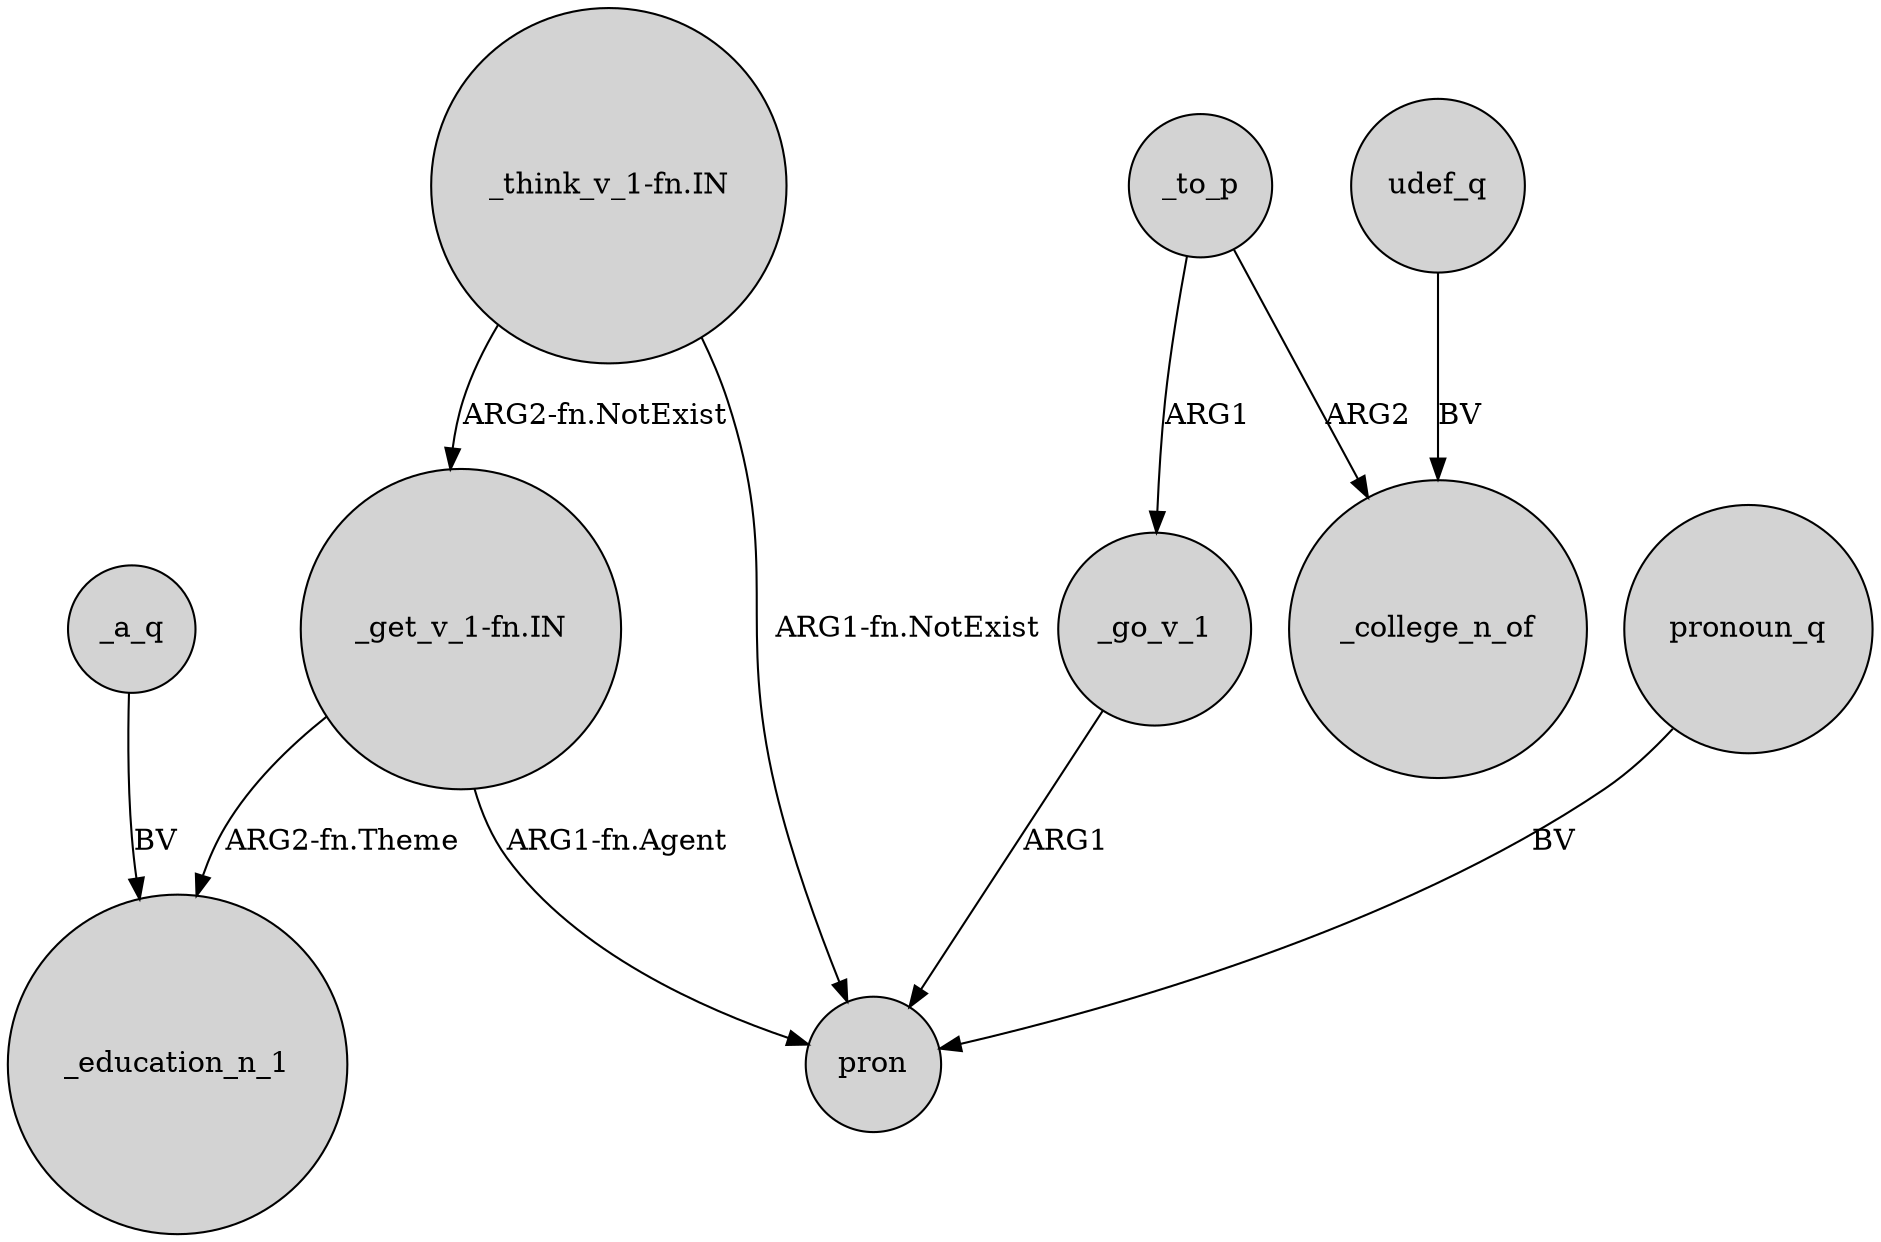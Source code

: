 digraph {
	node [shape=circle style=filled]
	_a_q -> _education_n_1 [label=BV]
	"_get_v_1-fn.IN" -> _education_n_1 [label="ARG2-fn.Theme"]
	"_think_v_1-fn.IN" -> "_get_v_1-fn.IN" [label="ARG2-fn.NotExist"]
	"_get_v_1-fn.IN" -> pron [label="ARG1-fn.Agent"]
	_to_p -> _go_v_1 [label=ARG1]
	"_think_v_1-fn.IN" -> pron [label="ARG1-fn.NotExist"]
	_to_p -> _college_n_of [label=ARG2]
	udef_q -> _college_n_of [label=BV]
	_go_v_1 -> pron [label=ARG1]
	pronoun_q -> pron [label=BV]
}

